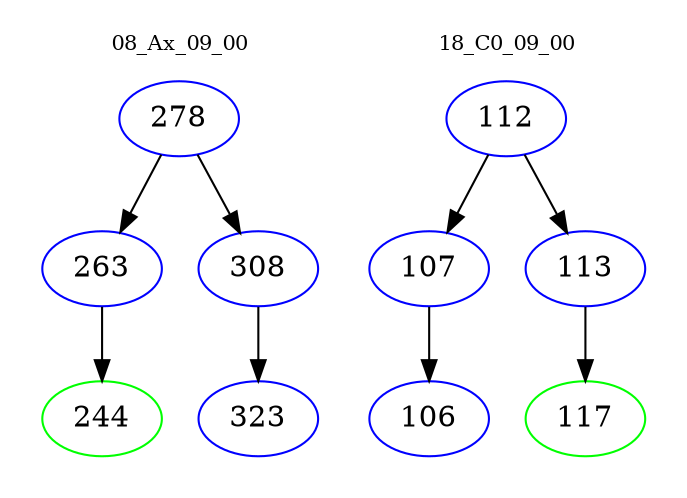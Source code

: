 digraph{
subgraph cluster_0 {
color = white
label = "08_Ax_09_00";
fontsize=10;
T0_278 [label="278", color="blue"]
T0_278 -> T0_263 [color="black"]
T0_263 [label="263", color="blue"]
T0_263 -> T0_244 [color="black"]
T0_244 [label="244", color="green"]
T0_278 -> T0_308 [color="black"]
T0_308 [label="308", color="blue"]
T0_308 -> T0_323 [color="black"]
T0_323 [label="323", color="blue"]
}
subgraph cluster_1 {
color = white
label = "18_C0_09_00";
fontsize=10;
T1_112 [label="112", color="blue"]
T1_112 -> T1_107 [color="black"]
T1_107 [label="107", color="blue"]
T1_107 -> T1_106 [color="black"]
T1_106 [label="106", color="blue"]
T1_112 -> T1_113 [color="black"]
T1_113 [label="113", color="blue"]
T1_113 -> T1_117 [color="black"]
T1_117 [label="117", color="green"]
}
}
